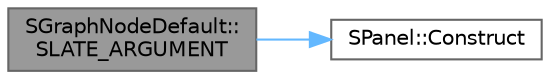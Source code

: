 digraph "SGraphNodeDefault::SLATE_ARGUMENT"
{
 // INTERACTIVE_SVG=YES
 // LATEX_PDF_SIZE
  bgcolor="transparent";
  edge [fontname=Helvetica,fontsize=10,labelfontname=Helvetica,labelfontsize=10];
  node [fontname=Helvetica,fontsize=10,shape=box,height=0.2,width=0.4];
  rankdir="LR";
  Node1 [id="Node000001",label="SGraphNodeDefault::\lSLATE_ARGUMENT",height=0.2,width=0.4,color="gray40", fillcolor="grey60", style="filled", fontcolor="black",tooltip=" "];
  Node1 -> Node2 [id="edge1_Node000001_Node000002",color="steelblue1",style="solid",tooltip=" "];
  Node2 [id="Node000002",label="SPanel::Construct",height=0.2,width=0.4,color="grey40", fillcolor="white", style="filled",URL="$d2/db4/classSPanel.html#a2010e3c6ddfb1ed2e182784bd497b0d3",tooltip="Most panels do not create widgets as part of their implementation, so they do not need to implement a..."];
}
